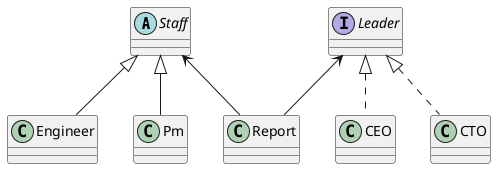 @startuml
abstract class Staff
class Engineer extends Staff
class Pm extends Staff

class Report

Staff <-- Report

interface Leader
class CEO implements Leader
class CTO implements Leader

Leader <-- Report

@enduml